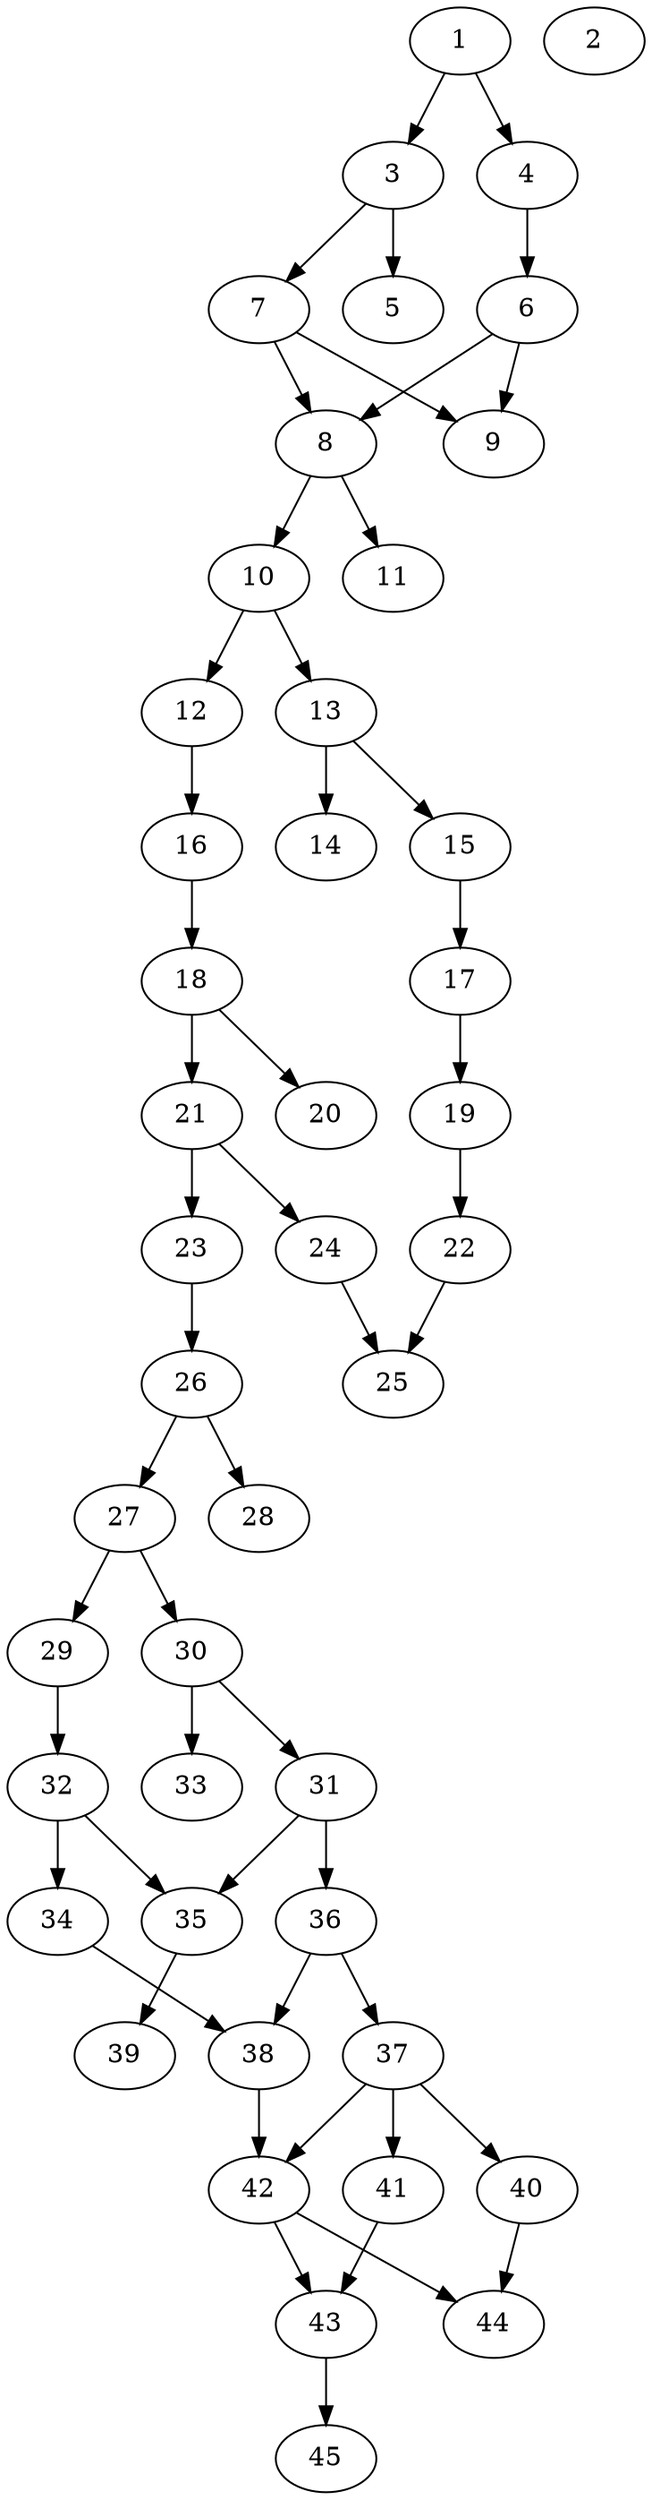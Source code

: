 // DAG automatically generated by daggen at Thu Oct  3 14:07:24 2019
// ./daggen --dot -n 45 --ccr 0.5 --fat 0.3 --regular 0.7 --density 0.5 --mindata 5242880 --maxdata 52428800 
digraph G {
  1 [size="44881920", alpha="0.16", expect_size="22440960"] 
  1 -> 3 [size ="22440960"]
  1 -> 4 [size ="22440960"]
  2 [size="64780288", alpha="0.01", expect_size="32390144"] 
  3 [size="49979392", alpha="0.10", expect_size="24989696"] 
  3 -> 5 [size ="24989696"]
  3 -> 7 [size ="24989696"]
  4 [size="104171520", alpha="0.03", expect_size="52085760"] 
  4 -> 6 [size ="52085760"]
  5 [size="38219776", alpha="0.15", expect_size="19109888"] 
  6 [size="57513984", alpha="0.16", expect_size="28756992"] 
  6 -> 8 [size ="28756992"]
  6 -> 9 [size ="28756992"]
  7 [size="34656256", alpha="0.12", expect_size="17328128"] 
  7 -> 8 [size ="17328128"]
  7 -> 9 [size ="17328128"]
  8 [size="18339840", alpha="0.00", expect_size="9169920"] 
  8 -> 10 [size ="9169920"]
  8 -> 11 [size ="9169920"]
  9 [size="26261504", alpha="0.14", expect_size="13130752"] 
  10 [size="14342144", alpha="0.16", expect_size="7171072"] 
  10 -> 12 [size ="7171072"]
  10 -> 13 [size ="7171072"]
  11 [size="99534848", alpha="0.10", expect_size="49767424"] 
  12 [size="80736256", alpha="0.12", expect_size="40368128"] 
  12 -> 16 [size ="40368128"]
  13 [size="86654976", alpha="0.15", expect_size="43327488"] 
  13 -> 14 [size ="43327488"]
  13 -> 15 [size ="43327488"]
  14 [size="40816640", alpha="0.19", expect_size="20408320"] 
  15 [size="55332864", alpha="0.03", expect_size="27666432"] 
  15 -> 17 [size ="27666432"]
  16 [size="31250432", alpha="0.10", expect_size="15625216"] 
  16 -> 18 [size ="15625216"]
  17 [size="11153408", alpha="0.05", expect_size="5576704"] 
  17 -> 19 [size ="5576704"]
  18 [size="68173824", alpha="0.04", expect_size="34086912"] 
  18 -> 20 [size ="34086912"]
  18 -> 21 [size ="34086912"]
  19 [size="68595712", alpha="0.15", expect_size="34297856"] 
  19 -> 22 [size ="34297856"]
  20 [size="39550976", alpha="0.02", expect_size="19775488"] 
  21 [size="21788672", alpha="0.16", expect_size="10894336"] 
  21 -> 23 [size ="10894336"]
  21 -> 24 [size ="10894336"]
  22 [size="67702784", alpha="0.01", expect_size="33851392"] 
  22 -> 25 [size ="33851392"]
  23 [size="28391424", alpha="0.15", expect_size="14195712"] 
  23 -> 26 [size ="14195712"]
  24 [size="100550656", alpha="0.09", expect_size="50275328"] 
  24 -> 25 [size ="50275328"]
  25 [size="96925696", alpha="0.08", expect_size="48462848"] 
  26 [size="17586176", alpha="0.18", expect_size="8793088"] 
  26 -> 27 [size ="8793088"]
  26 -> 28 [size ="8793088"]
  27 [size="66934784", alpha="0.13", expect_size="33467392"] 
  27 -> 29 [size ="33467392"]
  27 -> 30 [size ="33467392"]
  28 [size="89706496", alpha="0.09", expect_size="44853248"] 
  29 [size="14034944", alpha="0.09", expect_size="7017472"] 
  29 -> 32 [size ="7017472"]
  30 [size="85016576", alpha="0.09", expect_size="42508288"] 
  30 -> 31 [size ="42508288"]
  30 -> 33 [size ="42508288"]
  31 [size="93261824", alpha="0.09", expect_size="46630912"] 
  31 -> 35 [size ="46630912"]
  31 -> 36 [size ="46630912"]
  32 [size="73164800", alpha="0.03", expect_size="36582400"] 
  32 -> 34 [size ="36582400"]
  32 -> 35 [size ="36582400"]
  33 [size="79026176", alpha="0.13", expect_size="39513088"] 
  34 [size="55967744", alpha="0.10", expect_size="27983872"] 
  34 -> 38 [size ="27983872"]
  35 [size="97677312", alpha="0.17", expect_size="48838656"] 
  35 -> 39 [size ="48838656"]
  36 [size="43143168", alpha="0.07", expect_size="21571584"] 
  36 -> 37 [size ="21571584"]
  36 -> 38 [size ="21571584"]
  37 [size="33771520", alpha="0.18", expect_size="16885760"] 
  37 -> 40 [size ="16885760"]
  37 -> 41 [size ="16885760"]
  37 -> 42 [size ="16885760"]
  38 [size="93730816", alpha="0.01", expect_size="46865408"] 
  38 -> 42 [size ="46865408"]
  39 [size="42133504", alpha="0.17", expect_size="21066752"] 
  40 [size="83499008", alpha="0.18", expect_size="41749504"] 
  40 -> 44 [size ="41749504"]
  41 [size="32942080", alpha="0.02", expect_size="16471040"] 
  41 -> 43 [size ="16471040"]
  42 [size="73885696", alpha="0.19", expect_size="36942848"] 
  42 -> 43 [size ="36942848"]
  42 -> 44 [size ="36942848"]
  43 [size="87834624", alpha="0.18", expect_size="43917312"] 
  43 -> 45 [size ="43917312"]
  44 [size="56588288", alpha="0.17", expect_size="28294144"] 
  45 [size="104849408", alpha="0.15", expect_size="52424704"] 
}
